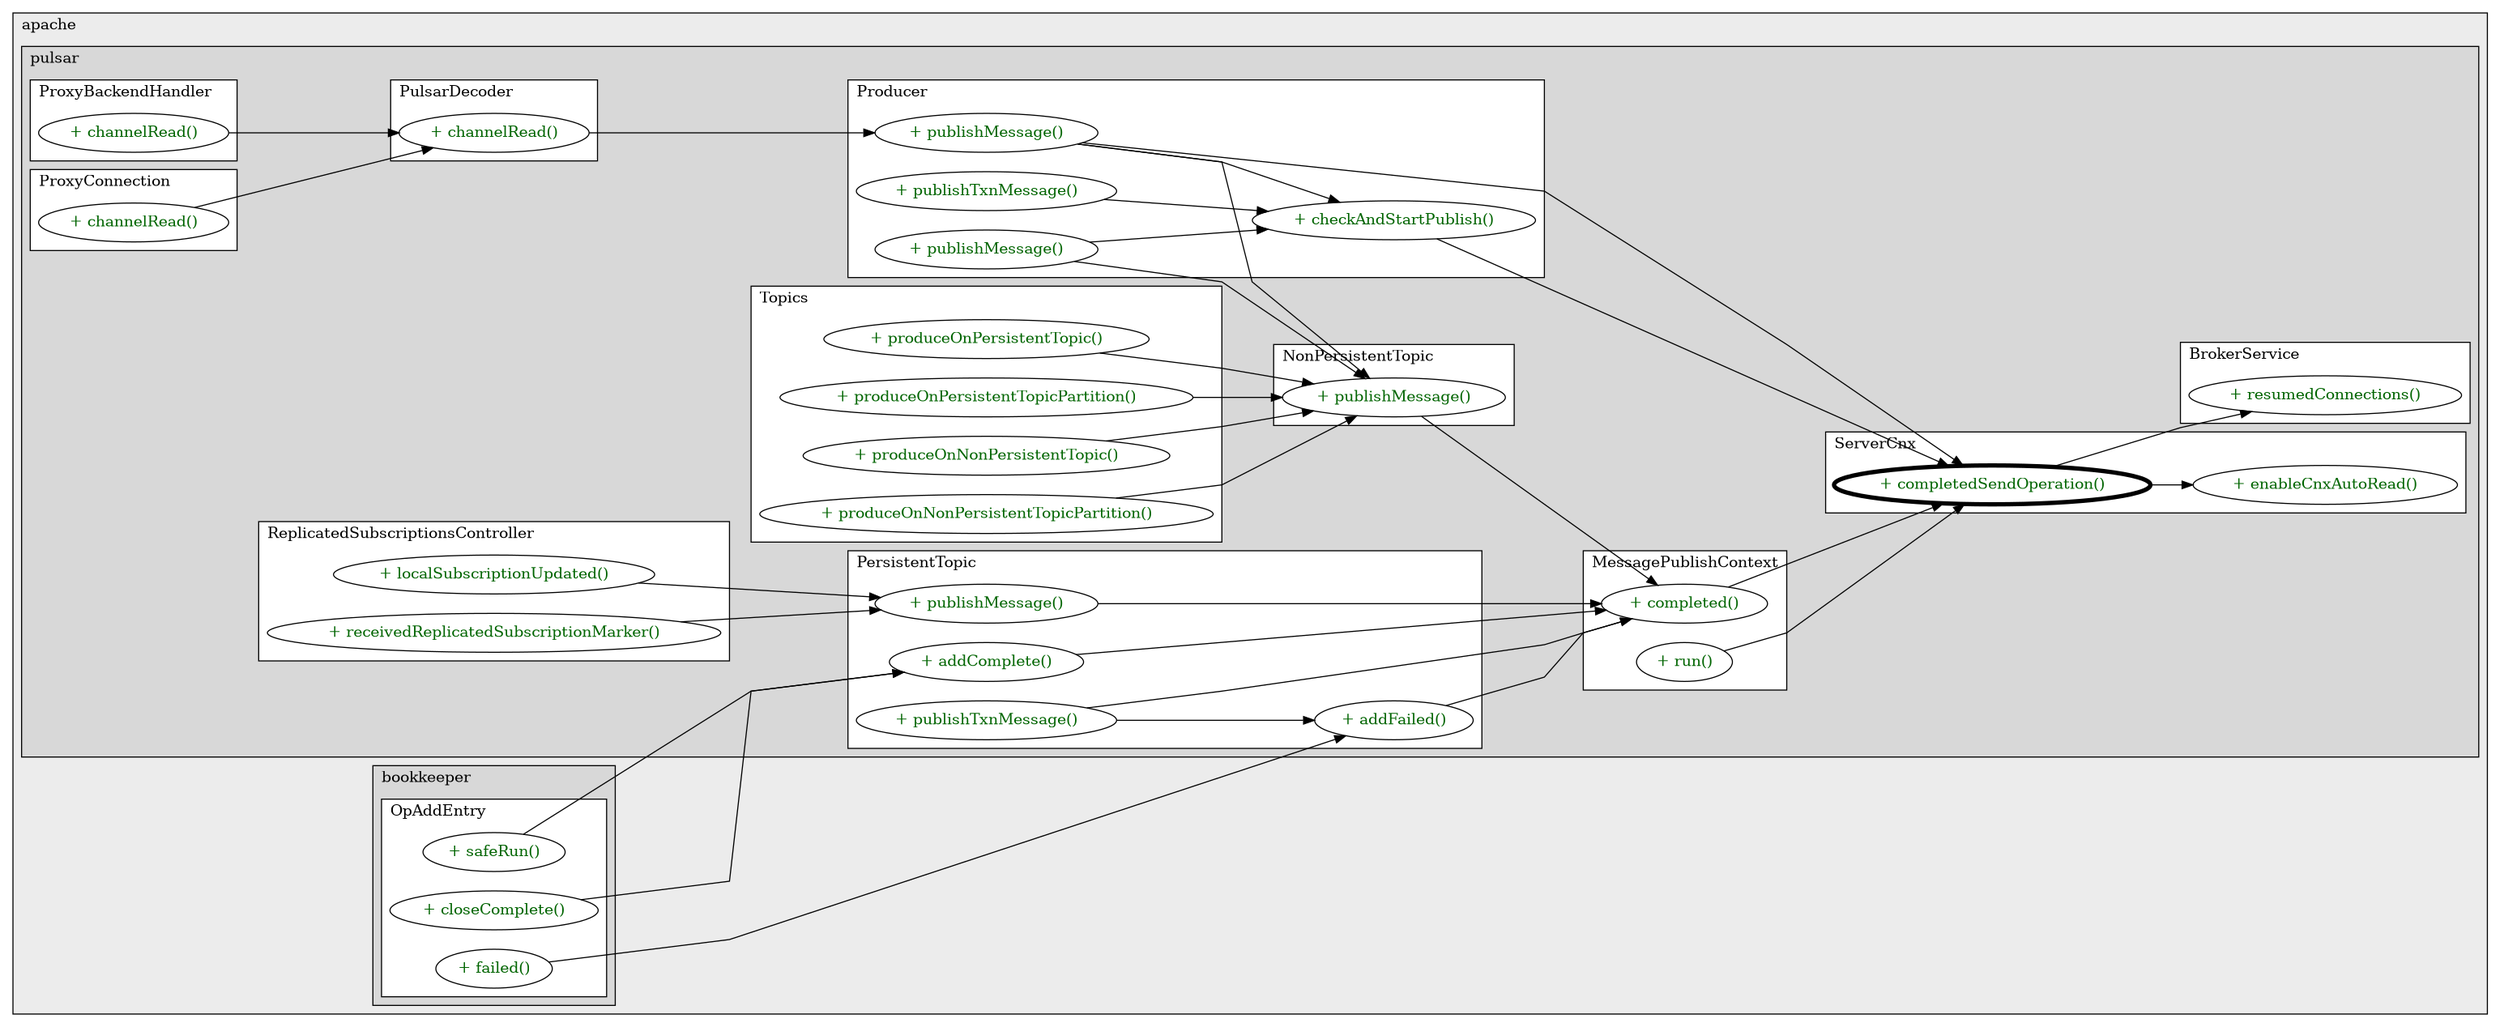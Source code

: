 @startuml

/' diagram meta data start
config=CallConfiguration;
{
  "rootMethod": "org.apache.pulsar.broker.service.ServerCnx#completedSendOperation(boolean,int)",
  "projectClassification": {
    "searchMode": "OpenProject", // OpenProject, AllProjects
    "includedProjects": "",
    "pathEndKeywords": "*.impl",
    "isClientPath": "",
    "isClientName": "",
    "isTestPath": "",
    "isTestName": "",
    "isMappingPath": "",
    "isMappingName": "",
    "isDataAccessPath": "",
    "isDataAccessName": "",
    "isDataStructurePath": "",
    "isDataStructureName": "",
    "isInterfaceStructuresPath": "",
    "isInterfaceStructuresName": "",
    "isEntryPointPath": "",
    "isEntryPointName": "",
    "treatFinalFieldsAsMandatory": false
  },
  "graphRestriction": {
    "classPackageExcludeFilter": "",
    "classPackageIncludeFilter": "",
    "classNameExcludeFilter": "",
    "classNameIncludeFilter": "",
    "methodNameExcludeFilter": "",
    "methodNameIncludeFilter": "",
    "removeByInheritance": "", // inheritance/annotation based filtering is done in a second step
    "removeByAnnotation": "",
    "removeByClassPackage": "", // cleanup the graph after inheritance/annotation based filtering is done
    "removeByClassName": "",
    "cutMappings": false,
    "cutEnum": true,
    "cutTests": true,
    "cutClient": true,
    "cutDataAccess": true,
    "cutInterfaceStructures": true,
    "cutDataStructures": true,
    "cutGetterAndSetter": true,
    "cutConstructors": true
  },
  "graphTraversal": {
    "forwardDepth": 3,
    "backwardDepth": 3,
    "classPackageExcludeFilter": "",
    "classPackageIncludeFilter": "",
    "classNameExcludeFilter": "",
    "classNameIncludeFilter": "",
    "methodNameExcludeFilter": "",
    "methodNameIncludeFilter": "",
    "hideMappings": false,
    "hideDataStructures": false,
    "hidePrivateMethods": true,
    "hideInterfaceCalls": true, // indirection: implementation -> interface (is hidden) -> implementation
    "onlyShowApplicationEntryPoints": false, // root node is included
    "useMethodCallsForStructureDiagram": "ForwardOnly" // ForwardOnly, BothDirections, No
  },
  "details": {
    "aggregation": "GroupByClass", // ByClass, GroupByClass, None
    "showMethodParametersTypes": false,
    "showMethodParametersNames": false,
    "showMethodReturnType": false,
    "showPackageLevels": 2,
    "showCallOrder": false,
    "edgeMode": "MethodsOnly", // TypesOnly, MethodsOnly, TypesAndMethods, MethodsAndDirectTypeUsage
    "showDetailedClassStructure": false
  },
  "rootClass": "org.apache.pulsar.broker.service.ServerCnx",
  "extensionCallbackMethod": "" // qualified.class.name#methodName - signature: public static String method(String)
}
diagram meta data end '/



digraph g {
    rankdir="LR"
    splines=polyline
    

'nodes 
subgraph cluster_1411517106 { 
   	label=apache
	labeljust=l
	fillcolor="#ececec"
	style=filled
   
   subgraph cluster_523310109 { 
   	label=pulsar
	labeljust=l
	fillcolor="#d8d8d8"
	style=filled
   
   subgraph cluster_1014604199 { 
   	label=PulsarDecoder
	labeljust=l
	fillcolor=white
	style=filled
   
   PulsarDecoder1070348832XXXchannelRead995363995[
	label="+ channelRead()"
	style=filled
	fillcolor=white
	tooltip="PulsarDecoder

null"
	fontcolor=darkgreen
];
} 

subgraph cluster_1348467880 { 
   	label=NonPersistentTopic
	labeljust=l
	fillcolor=white
	style=filled
   
   NonPersistentTopic442146095XXXpublishMessage991694241[
	label="+ publishMessage()"
	style=filled
	fillcolor=white
	tooltip="NonPersistentTopic

null"
	fontcolor=darkgreen
];
} 

subgraph cluster_1388282347 { 
   	label=ProxyBackendHandler
	labeljust=l
	fillcolor=white
	style=filled
   
   ProxyBackendHandler828483243XXXchannelRead995363995[
	label="+ channelRead()"
	style=filled
	fillcolor=white
	tooltip="ProxyBackendHandler

null"
	fontcolor=darkgreen
];
} 

subgraph cluster_1660348955 { 
   	label=Producer
	labeljust=l
	fillcolor=white
	style=filled
   
   Producer1718290011XXXcheckAndStartPublish1302195195[
	label="+ checkAndStartPublish()"
	style=filled
	fillcolor=white
	tooltip="Producer

null"
	fontcolor=darkgreen
];

Producer1718290011XXXpublishMessage1309573701[
	label="+ publishMessage()"
	style=filled
	fillcolor=white
	tooltip="Producer

null"
	fontcolor=darkgreen
];

Producer1718290011XXXpublishMessage1717589301[
	label="+ publishMessage()"
	style=filled
	fillcolor=white
	tooltip="Producer

null"
	fontcolor=darkgreen
];

Producer1718290011XXXpublishTxnMessage617694510[
	label="+ publishTxnMessage()"
	style=filled
	fillcolor=white
	tooltip="Producer

null"
	fontcolor=darkgreen
];
} 

subgraph cluster_1975659038 { 
   	label=MessagePublishContext
	labeljust=l
	fillcolor=white
	style=filled
   
   MessagePublishContext1660348955XXXcompleted1453117839[
	label="+ completed()"
	style=filled
	fillcolor=white
	tooltip="MessagePublishContext

&#10;  Executed from managed ledger thread when the message is persisted.&#10; "
	fontcolor=darkgreen
];

MessagePublishContext1660348955XXXrun0[
	label="+ run()"
	style=filled
	fillcolor=white
	tooltip="MessagePublishContext

&#10;  Executed from I/O thread when sending receipt back to client.&#10; "
	fontcolor=darkgreen
];
} 

subgraph cluster_2016466244 { 
   	label=Topics
	labeljust=l
	fillcolor=white
	style=filled
   
   Topics763407854XXXproduceOnNonPersistentTopic514140058[
	label="+ produceOnNonPersistentTopic()"
	style=filled
	fillcolor=white
	tooltip="Topics

null"
	fontcolor=darkgreen
];

Topics763407854XXXproduceOnNonPersistentTopicPartition957727127[
	label="+ produceOnNonPersistentTopicPartition()"
	style=filled
	fillcolor=white
	tooltip="Topics

null"
	fontcolor=darkgreen
];

Topics763407854XXXproduceOnPersistentTopic514140058[
	label="+ produceOnPersistentTopic()"
	style=filled
	fillcolor=white
	tooltip="Topics

null"
	fontcolor=darkgreen
];

Topics763407854XXXproduceOnPersistentTopicPartition957727127[
	label="+ produceOnPersistentTopicPartition()"
	style=filled
	fillcolor=white
	tooltip="Topics

null"
	fontcolor=darkgreen
];
} 

subgraph cluster_359057108 { 
   	label=PersistentTopic
	labeljust=l
	fillcolor=white
	style=filled
   
   PersistentTopic1101090806XXXaddComplete1491430175[
	label="+ addComplete()"
	style=filled
	fillcolor=white
	tooltip="PersistentTopic

null"
	fontcolor=darkgreen
];

PersistentTopic1101090806XXXaddFailed715383354[
	label="+ addFailed()"
	style=filled
	fillcolor=white
	tooltip="PersistentTopic

null"
	fontcolor=darkgreen
];

PersistentTopic1101090806XXXpublishMessage991694241[
	label="+ publishMessage()"
	style=filled
	fillcolor=white
	tooltip="PersistentTopic

null"
	fontcolor=darkgreen
];

PersistentTopic1101090806XXXpublishTxnMessage483951322[
	label="+ publishTxnMessage()"
	style=filled
	fillcolor=white
	tooltip="PersistentTopic

&#10;  Publish Transaction message to this Topic's TransactionBuffer.&#10; &#10;  @param txnID Transaction Id&#10;  @param headersAndPayload Message data&#10;  @param publishContextPublish context&#10; "
	fontcolor=darkgreen
];
} 

subgraph cluster_704824873 { 
   	label=BrokerService
	labeljust=l
	fillcolor=white
	style=filled
   
   BrokerService1718290011XXXresumedConnections104431[
	label="+ resumedConnections()"
	style=filled
	fillcolor=white
	tooltip="BrokerService

null"
	fontcolor=darkgreen
];
} 

subgraph cluster_822724435 { 
   	label=ReplicatedSubscriptionsController
	labeljust=l
	fillcolor=white
	style=filled
   
   ReplicatedSubscriptionsController1101090806XXXlocalSubscriptionUpdated723369190[
	label="+ localSubscriptionUpdated()"
	style=filled
	fillcolor=white
	tooltip="ReplicatedSubscriptionsController

null"
	fontcolor=darkgreen
];

ReplicatedSubscriptionsController1101090806XXXreceivedReplicatedSubscriptionMarker516434395[
	label="+ receivedReplicatedSubscriptionMarker()"
	style=filled
	fillcolor=white
	tooltip="ReplicatedSubscriptionsController

null"
	fontcolor=darkgreen
];
} 

subgraph cluster_923169591 { 
   	label=ServerCnx
	labeljust=l
	fillcolor=white
	style=filled
   
   ServerCnx1718290011XXXcompletedSendOperation1088021805[
	label="+ completedSendOperation()"
	style=filled
	fillcolor=white
	tooltip="ServerCnx

null"
	penwidth=4
	fontcolor=darkgreen
];

ServerCnx1718290011XXXenableCnxAutoRead0[
	label="+ enableCnxAutoRead()"
	style=filled
	fillcolor=white
	tooltip="ServerCnx

null"
	fontcolor=darkgreen
];
} 

subgraph cluster_961973220 { 
   	label=ProxyConnection
	labeljust=l
	fillcolor=white
	style=filled
   
   ProxyConnection79518146XXXchannelRead995363995[
	label="+ channelRead()"
	style=filled
	fillcolor=white
	tooltip="ProxyConnection

null"
	fontcolor=darkgreen
];
} 
} 

subgraph cluster_91979707 { 
   	label=bookkeeper
	labeljust=l
	fillcolor="#d8d8d8"
	style=filled
   
   subgraph cluster_569476203 { 
   	label=OpAddEntry
	labeljust=l
	fillcolor=white
	style=filled
   
   OpAddEntry997059435XXXcloseComplete394845177[
	label="+ closeComplete()"
	style=filled
	fillcolor=white
	tooltip="OpAddEntry

null"
	fontcolor=darkgreen
];

OpAddEntry997059435XXXfailed469076839[
	label="+ failed()"
	style=filled
	fillcolor=white
	tooltip="OpAddEntry

null"
	fontcolor=darkgreen
];

OpAddEntry997059435XXXsafeRun0[
	label="+ safeRun()"
	style=filled
	fillcolor=white
	tooltip="OpAddEntry

null"
	fontcolor=darkgreen
];
} 
} 
} 

'edges    
MessagePublishContext1660348955XXXcompleted1453117839 -> ServerCnx1718290011XXXcompletedSendOperation1088021805;
MessagePublishContext1660348955XXXrun0 -> ServerCnx1718290011XXXcompletedSendOperation1088021805;
NonPersistentTopic442146095XXXpublishMessage991694241 -> MessagePublishContext1660348955XXXcompleted1453117839;
OpAddEntry997059435XXXcloseComplete394845177 -> PersistentTopic1101090806XXXaddComplete1491430175;
OpAddEntry997059435XXXfailed469076839 -> PersistentTopic1101090806XXXaddFailed715383354;
OpAddEntry997059435XXXsafeRun0 -> PersistentTopic1101090806XXXaddComplete1491430175;
PersistentTopic1101090806XXXaddComplete1491430175 -> MessagePublishContext1660348955XXXcompleted1453117839;
PersistentTopic1101090806XXXaddFailed715383354 -> MessagePublishContext1660348955XXXcompleted1453117839;
PersistentTopic1101090806XXXpublishMessage991694241 -> MessagePublishContext1660348955XXXcompleted1453117839;
PersistentTopic1101090806XXXpublishTxnMessage483951322 -> MessagePublishContext1660348955XXXcompleted1453117839;
PersistentTopic1101090806XXXpublishTxnMessage483951322 -> PersistentTopic1101090806XXXaddFailed715383354;
Producer1718290011XXXcheckAndStartPublish1302195195 -> ServerCnx1718290011XXXcompletedSendOperation1088021805;
Producer1718290011XXXpublishMessage1309573701 -> NonPersistentTopic442146095XXXpublishMessage991694241;
Producer1718290011XXXpublishMessage1309573701 -> Producer1718290011XXXcheckAndStartPublish1302195195;
Producer1718290011XXXpublishMessage1717589301 -> NonPersistentTopic442146095XXXpublishMessage991694241;
Producer1718290011XXXpublishMessage1717589301 -> Producer1718290011XXXcheckAndStartPublish1302195195;
Producer1718290011XXXpublishMessage1717589301 -> ServerCnx1718290011XXXcompletedSendOperation1088021805;
Producer1718290011XXXpublishTxnMessage617694510 -> Producer1718290011XXXcheckAndStartPublish1302195195;
ProxyBackendHandler828483243XXXchannelRead995363995 -> PulsarDecoder1070348832XXXchannelRead995363995;
ProxyConnection79518146XXXchannelRead995363995 -> PulsarDecoder1070348832XXXchannelRead995363995;
PulsarDecoder1070348832XXXchannelRead995363995 -> Producer1718290011XXXpublishMessage1717589301;
ReplicatedSubscriptionsController1101090806XXXlocalSubscriptionUpdated723369190 -> PersistentTopic1101090806XXXpublishMessage991694241;
ReplicatedSubscriptionsController1101090806XXXreceivedReplicatedSubscriptionMarker516434395 -> PersistentTopic1101090806XXXpublishMessage991694241;
ServerCnx1718290011XXXcompletedSendOperation1088021805 -> BrokerService1718290011XXXresumedConnections104431;
ServerCnx1718290011XXXcompletedSendOperation1088021805 -> ServerCnx1718290011XXXenableCnxAutoRead0;
Topics763407854XXXproduceOnNonPersistentTopic514140058 -> NonPersistentTopic442146095XXXpublishMessage991694241;
Topics763407854XXXproduceOnNonPersistentTopicPartition957727127 -> NonPersistentTopic442146095XXXpublishMessage991694241;
Topics763407854XXXproduceOnPersistentTopic514140058 -> NonPersistentTopic442146095XXXpublishMessage991694241;
Topics763407854XXXproduceOnPersistentTopicPartition957727127 -> NonPersistentTopic442146095XXXpublishMessage991694241;
    
}
@enduml